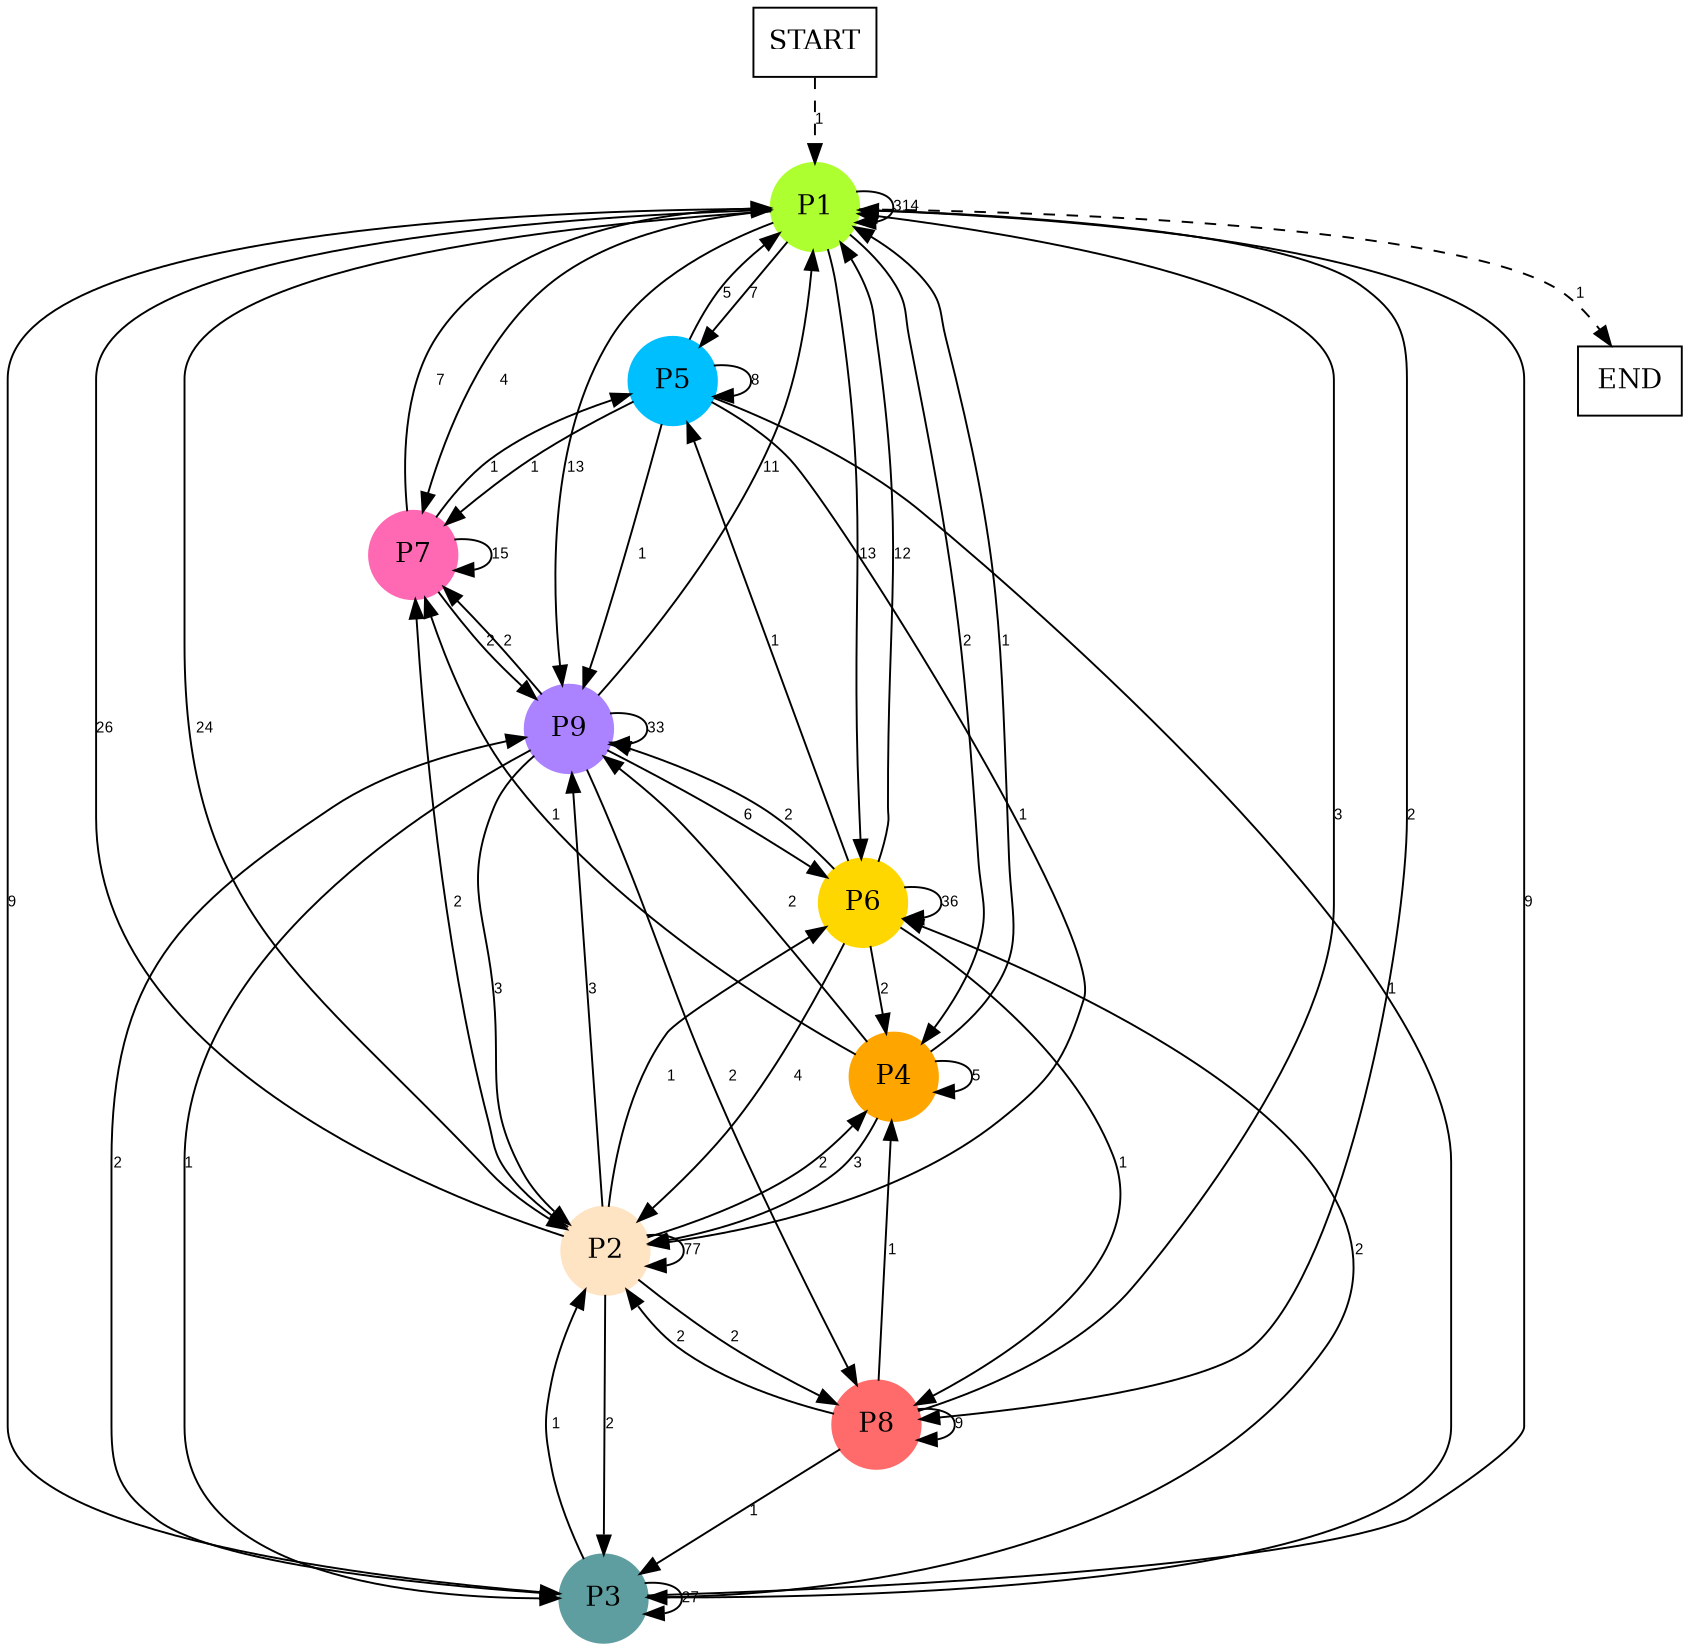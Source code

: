 digraph graphname {
	dpi = 150
	size="16,11!";
	margin = 0;
"P1" [shape=circle, color=greenyellow, style=filled]"P5" [shape=circle, color=deepskyblue, style=filled]"P8" [shape=circle, color=indianred1, style=filled]"P3" [shape=circle, color=cadetblue, style=filled]"P9" [shape=circle, color=mediumpurple1, style=filled]"P2" [shape=circle, color=bisque, style=filled]"P6" [shape=circle, color=gold, style=filled]"P7" [shape=circle, color=hotpink, style=filled]"P4" [shape=circle, color=orange, style=filled]"START" [shape=box, fillcolor=white, style=filled, color=black]"END" [shape=box, fillcolor=white, style=filled, color=black]"P1" -> "P1" [ label ="314" labelfloat=false fontname="Arial" fontsize=8]
"P1" -> "P5" [ label ="7" labelfloat=false fontname="Arial" fontsize=8]
"P1" -> "P8" [ label ="2" labelfloat=false fontname="Arial" fontsize=8]
"P1" -> "P3" [ label ="9" labelfloat=false fontname="Arial" fontsize=8]
"P1" -> "P9" [ label ="13" labelfloat=false fontname="Arial" fontsize=8]
"P1" -> "P2" [ label ="24" labelfloat=false fontname="Arial" fontsize=8]
"P1" -> "P6" [ label ="13" labelfloat=false fontname="Arial" fontsize=8]
"P1" -> "P7" [ label ="4" labelfloat=false fontname="Arial" fontsize=8]
"P1" -> "P4" [ label ="2" labelfloat=false fontname="Arial" fontsize=8]
"P1" -> "END" [ style = dashed label ="1" labelfloat=false fontname="Arial" fontsize=8]
"P5" -> "P1" [ label ="5" labelfloat=false fontname="Arial" fontsize=8]
"P5" -> "P5" [ label ="8" labelfloat=false fontname="Arial" fontsize=8]
"P5" -> "P3" [ label ="1" labelfloat=false fontname="Arial" fontsize=8]
"P5" -> "P9" [ label ="1" labelfloat=false fontname="Arial" fontsize=8]
"P5" -> "P2" [ label ="1" labelfloat=false fontname="Arial" fontsize=8]
"P5" -> "P7" [ label ="1" labelfloat=false fontname="Arial" fontsize=8]
"P8" -> "P1" [ label ="3" labelfloat=false fontname="Arial" fontsize=8]
"P8" -> "P8" [ label ="9" labelfloat=false fontname="Arial" fontsize=8]
"P8" -> "P3" [ label ="1" labelfloat=false fontname="Arial" fontsize=8]
"P8" -> "P2" [ label ="2" labelfloat=false fontname="Arial" fontsize=8]
"P8" -> "P4" [ label ="1" labelfloat=false fontname="Arial" fontsize=8]
"P3" -> "P1" [ label ="9" labelfloat=false fontname="Arial" fontsize=8]
"P3" -> "P3" [ label ="27" labelfloat=false fontname="Arial" fontsize=8]
"P3" -> "P9" [ label ="2" labelfloat=false fontname="Arial" fontsize=8]
"P3" -> "P2" [ label ="1" labelfloat=false fontname="Arial" fontsize=8]
"P3" -> "P6" [ label ="2" labelfloat=false fontname="Arial" fontsize=8]
"P9" -> "P1" [ label ="11" labelfloat=false fontname="Arial" fontsize=8]
"P9" -> "P8" [ label ="2" labelfloat=false fontname="Arial" fontsize=8]
"P9" -> "P3" [ label ="1" labelfloat=false fontname="Arial" fontsize=8]
"P9" -> "P9" [ label ="33" labelfloat=false fontname="Arial" fontsize=8]
"P9" -> "P2" [ label ="3" labelfloat=false fontname="Arial" fontsize=8]
"P9" -> "P6" [ label ="6" labelfloat=false fontname="Arial" fontsize=8]
"P9" -> "P7" [ label ="2" labelfloat=false fontname="Arial" fontsize=8]
"P2" -> "P1" [ label ="26" labelfloat=false fontname="Arial" fontsize=8]
"P2" -> "P8" [ label ="2" labelfloat=false fontname="Arial" fontsize=8]
"P2" -> "P3" [ label ="2" labelfloat=false fontname="Arial" fontsize=8]
"P2" -> "P9" [ label ="3" labelfloat=false fontname="Arial" fontsize=8]
"P2" -> "P2" [ label ="77" labelfloat=false fontname="Arial" fontsize=8]
"P2" -> "P6" [ label ="1" labelfloat=false fontname="Arial" fontsize=8]
"P2" -> "P7" [ label ="2" labelfloat=false fontname="Arial" fontsize=8]
"P2" -> "P4" [ label ="2" labelfloat=false fontname="Arial" fontsize=8]
"P6" -> "P1" [ label ="12" labelfloat=false fontname="Arial" fontsize=8]
"P6" -> "P5" [ label ="1" labelfloat=false fontname="Arial" fontsize=8]
"P6" -> "P8" [ label ="1" labelfloat=false fontname="Arial" fontsize=8]
"P6" -> "P9" [ label ="2" labelfloat=false fontname="Arial" fontsize=8]
"P6" -> "P2" [ label ="4" labelfloat=false fontname="Arial" fontsize=8]
"P6" -> "P6" [ label ="36" labelfloat=false fontname="Arial" fontsize=8]
"P6" -> "P4" [ label ="2" labelfloat=false fontname="Arial" fontsize=8]
"P7" -> "P1" [ label ="7" labelfloat=false fontname="Arial" fontsize=8]
"P7" -> "P5" [ label ="1" labelfloat=false fontname="Arial" fontsize=8]
"P7" -> "P9" [ label ="2" labelfloat=false fontname="Arial" fontsize=8]
"P7" -> "P7" [ label ="15" labelfloat=false fontname="Arial" fontsize=8]
"P4" -> "P1" [ label ="1" labelfloat=false fontname="Arial" fontsize=8]
"P4" -> "P9" [ label ="2" labelfloat=false fontname="Arial" fontsize=8]
"P4" -> "P2" [ label ="3" labelfloat=false fontname="Arial" fontsize=8]
"P4" -> "P7" [ label ="1" labelfloat=false fontname="Arial" fontsize=8]
"P4" -> "P4" [ label ="5" labelfloat=false fontname="Arial" fontsize=8]
"START" -> "P1" [ style = dashed label ="1" labelfloat=false fontname="Arial" fontsize=8]
}
